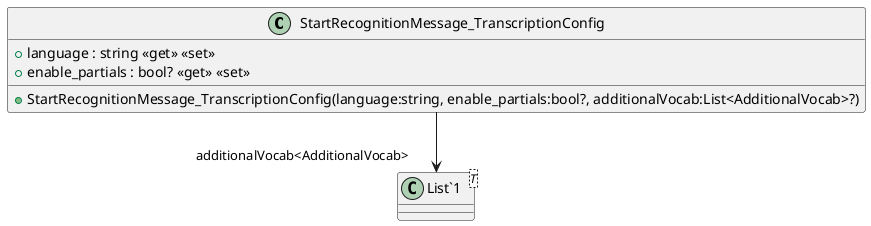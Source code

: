 @startuml
class StartRecognitionMessage_TranscriptionConfig {
    + StartRecognitionMessage_TranscriptionConfig(language:string, enable_partials:bool?, additionalVocab:List<AdditionalVocab>?)
    + language : string <<get>> <<set>>
    + enable_partials : bool? <<get>> <<set>>
}
class "List`1"<T> {
}
StartRecognitionMessage_TranscriptionConfig --> "additionalVocab<AdditionalVocab>" "List`1"
@enduml
